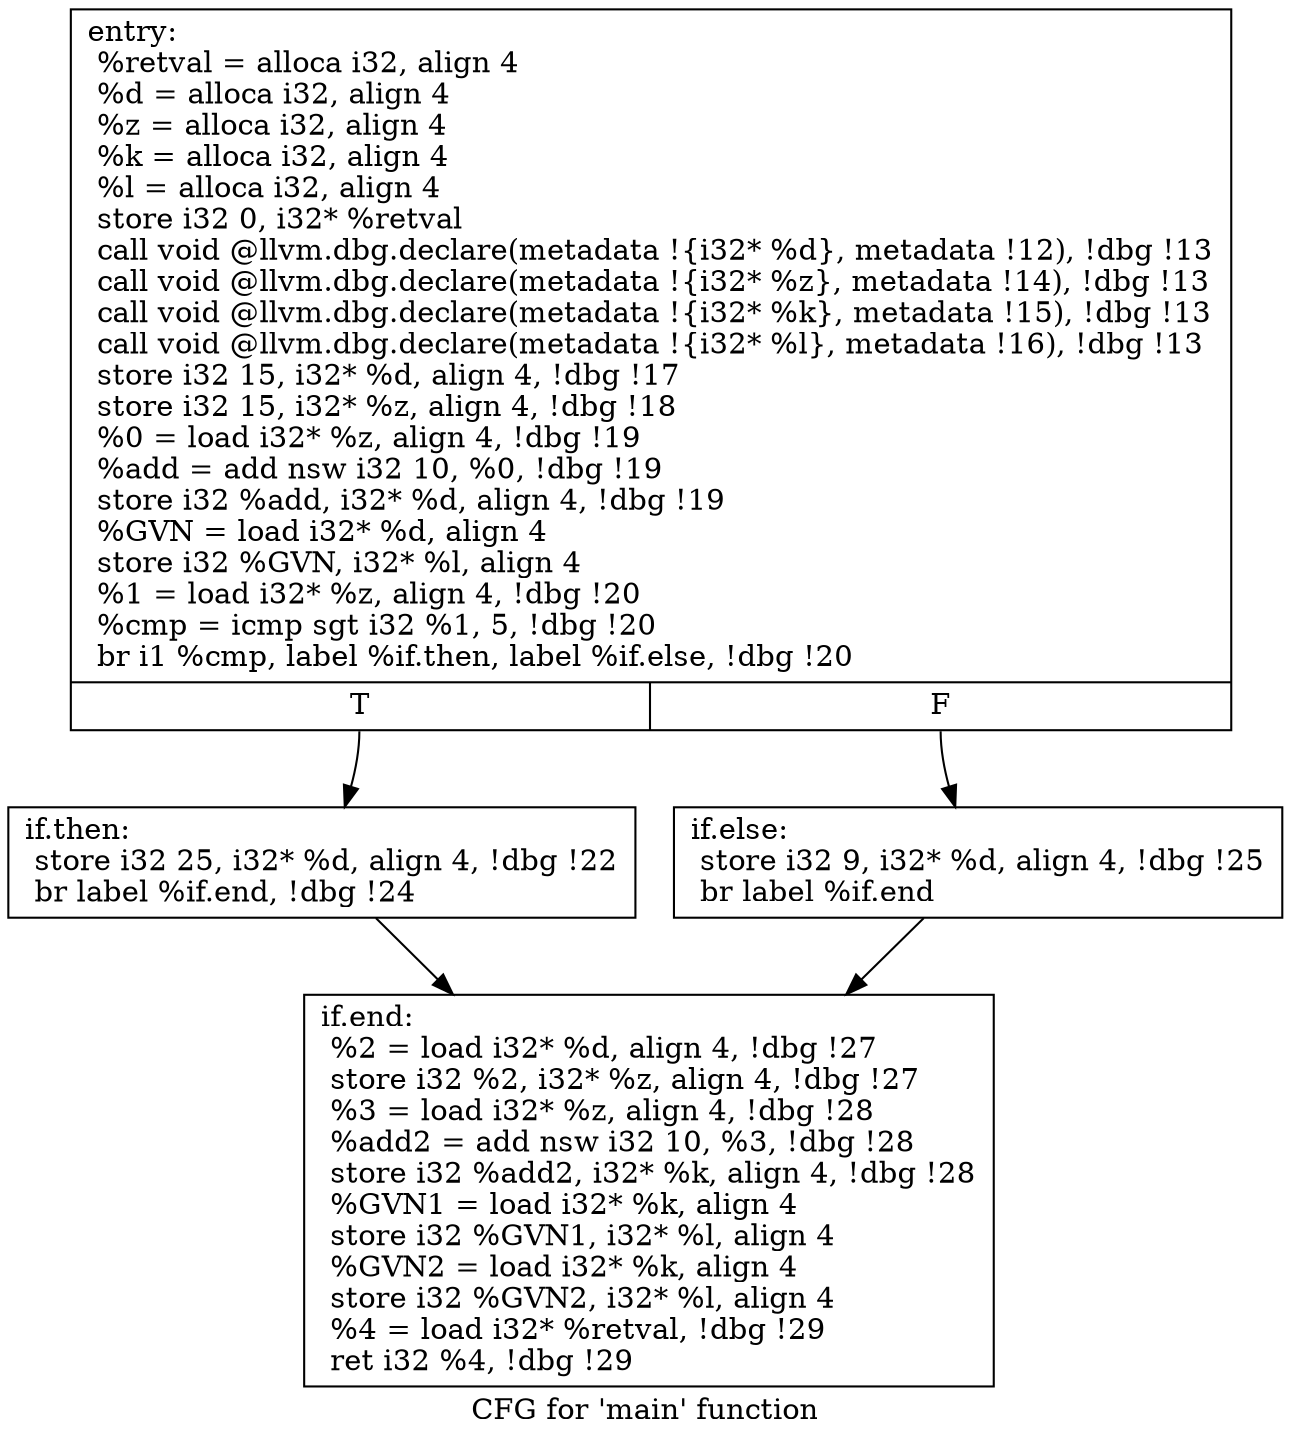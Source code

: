 digraph "CFG for 'main' function" {
	label="CFG for 'main' function";

	Node0x1ceace0 [shape=record,label="{entry:\l  %retval = alloca i32, align 4\l  %d = alloca i32, align 4\l  %z = alloca i32, align 4\l  %k = alloca i32, align 4\l  %l = alloca i32, align 4\l  store i32 0, i32* %retval\l  call void @llvm.dbg.declare(metadata !\{i32* %d\}, metadata !12), !dbg !13\l  call void @llvm.dbg.declare(metadata !\{i32* %z\}, metadata !14), !dbg !13\l  call void @llvm.dbg.declare(metadata !\{i32* %k\}, metadata !15), !dbg !13\l  call void @llvm.dbg.declare(metadata !\{i32* %l\}, metadata !16), !dbg !13\l  store i32 15, i32* %d, align 4, !dbg !17\l  store i32 15, i32* %z, align 4, !dbg !18\l  %0 = load i32* %z, align 4, !dbg !19\l  %add = add nsw i32 10, %0, !dbg !19\l  store i32 %add, i32* %d, align 4, !dbg !19\l  %GVN = load i32* %d, align 4\l  store i32 %GVN, i32* %l, align 4\l  %1 = load i32* %z, align 4, !dbg !20\l  %cmp = icmp sgt i32 %1, 5, !dbg !20\l  br i1 %cmp, label %if.then, label %if.else, !dbg !20\l|{<s0>T|<s1>F}}"];
	Node0x1ceace0:s0 -> Node0x1cea160;
	Node0x1ceace0:s1 -> Node0x1ceb3d0;
	Node0x1cea160 [shape=record,label="{if.then:                                          \l  store i32 25, i32* %d, align 4, !dbg !22\l  br label %if.end, !dbg !24\l}"];
	Node0x1cea160 -> Node0x1ce6850;
	Node0x1ceb3d0 [shape=record,label="{if.else:                                          \l  store i32 9, i32* %d, align 4, !dbg !25\l  br label %if.end\l}"];
	Node0x1ceb3d0 -> Node0x1ce6850;
	Node0x1ce6850 [shape=record,label="{if.end:                                           \l  %2 = load i32* %d, align 4, !dbg !27\l  store i32 %2, i32* %z, align 4, !dbg !27\l  %3 = load i32* %z, align 4, !dbg !28\l  %add2 = add nsw i32 10, %3, !dbg !28\l  store i32 %add2, i32* %k, align 4, !dbg !28\l  %GVN1 = load i32* %k, align 4\l  store i32 %GVN1, i32* %l, align 4\l  %GVN2 = load i32* %k, align 4\l  store i32 %GVN2, i32* %l, align 4\l  %4 = load i32* %retval, !dbg !29\l  ret i32 %4, !dbg !29\l}"];
}
